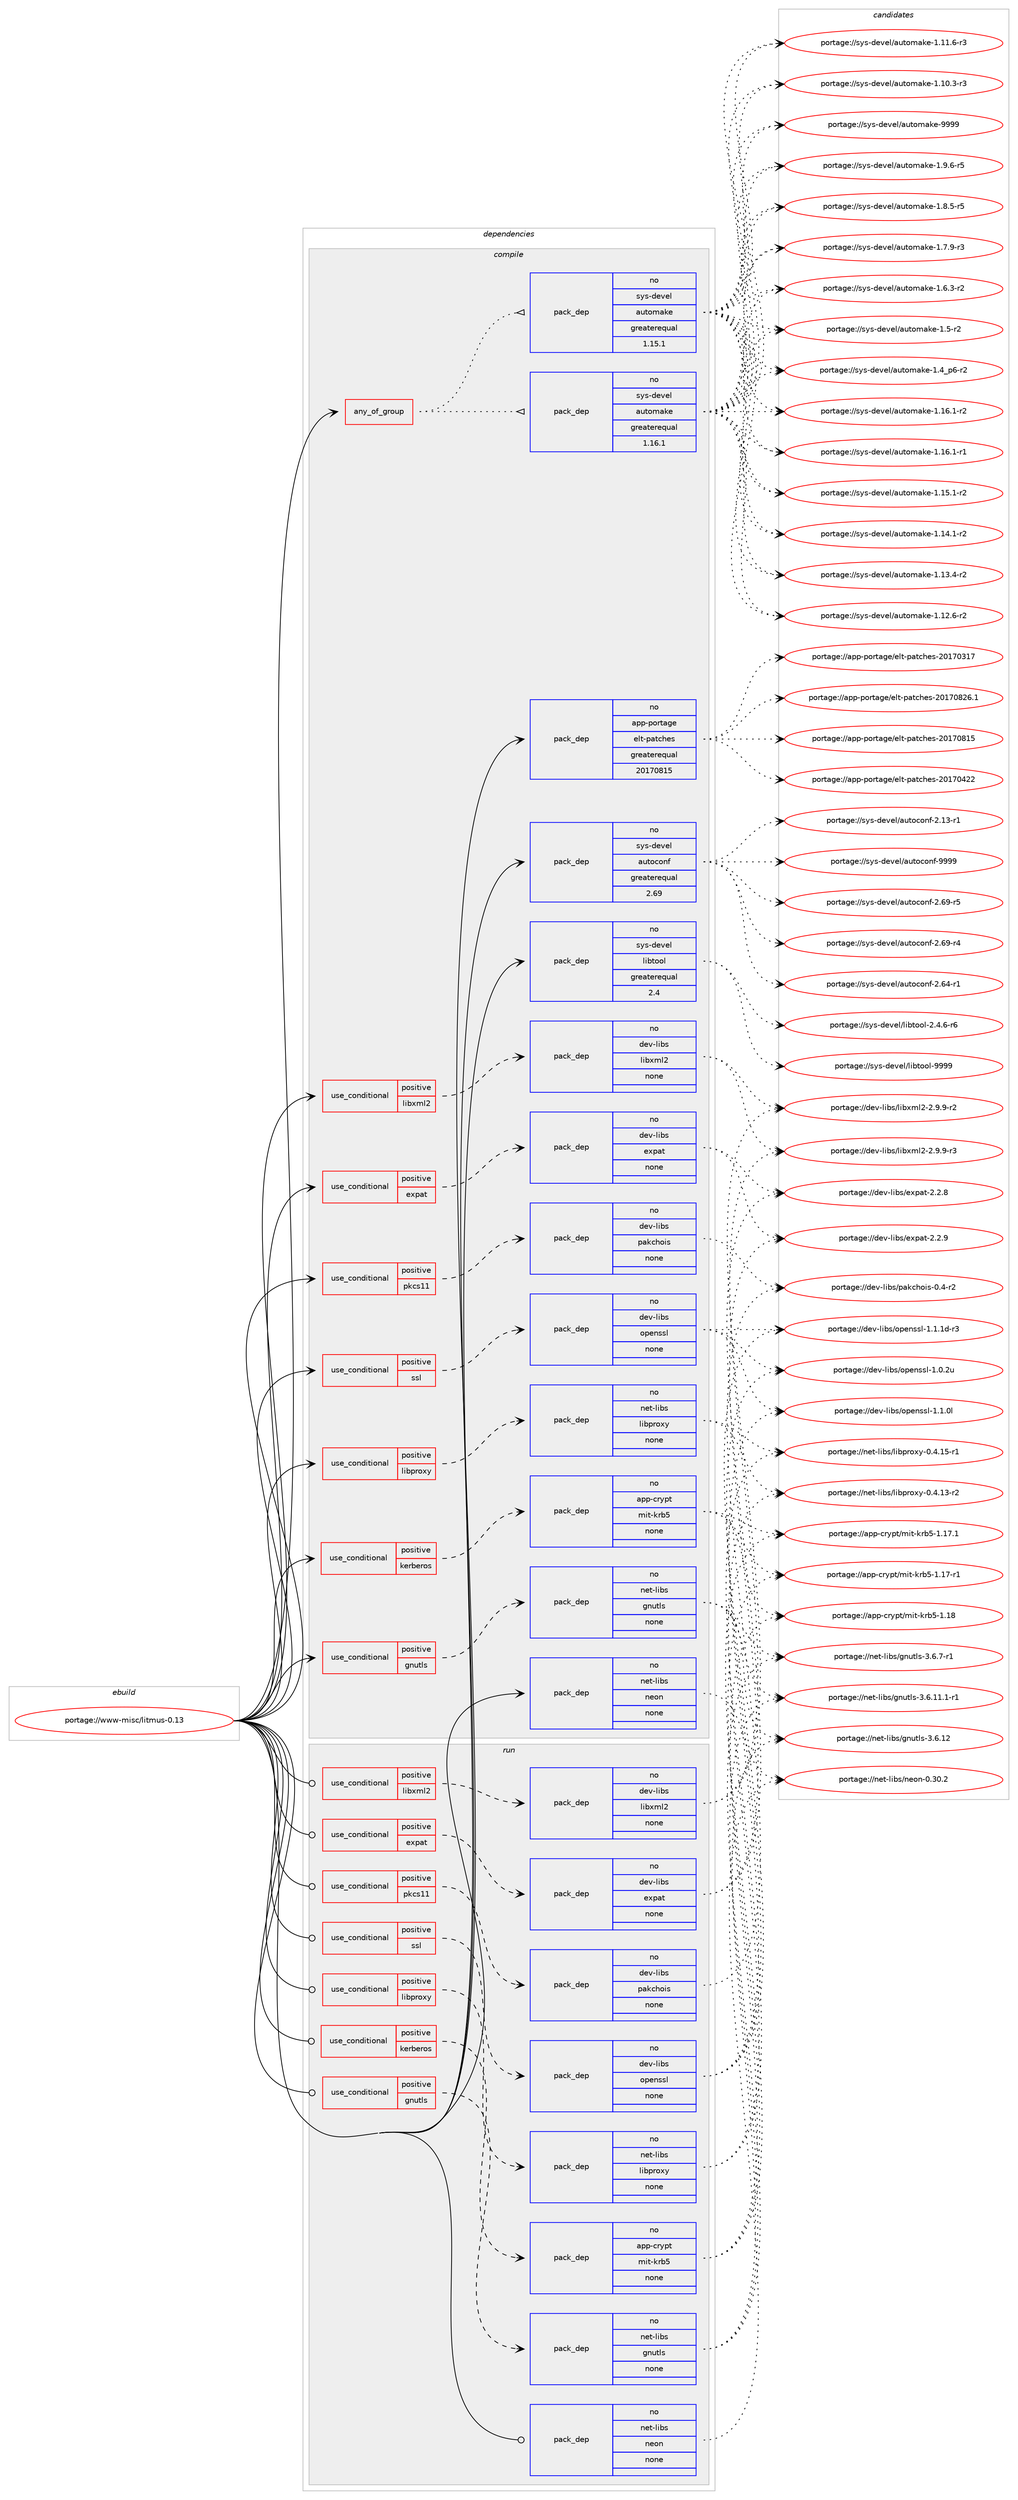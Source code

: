 digraph prolog {

# *************
# Graph options
# *************

newrank=true;
concentrate=true;
compound=true;
graph [rankdir=LR,fontname=Helvetica,fontsize=10,ranksep=1.5];#, ranksep=2.5, nodesep=0.2];
edge  [arrowhead=vee];
node  [fontname=Helvetica,fontsize=10];

# **********
# The ebuild
# **********

subgraph cluster_leftcol {
color=gray;
rank=same;
label=<<i>ebuild</i>>;
id [label="portage://www-misc/litmus-0.13", color=red, width=4, href="../www-misc/litmus-0.13.svg"];
}

# ****************
# The dependencies
# ****************

subgraph cluster_midcol {
color=gray;
label=<<i>dependencies</i>>;
subgraph cluster_compile {
fillcolor="#eeeeee";
style=filled;
label=<<i>compile</i>>;
subgraph any486 {
dependency27709 [label=<<TABLE BORDER="0" CELLBORDER="1" CELLSPACING="0" CELLPADDING="4"><TR><TD CELLPADDING="10">any_of_group</TD></TR></TABLE>>, shape=none, color=red];subgraph pack22550 {
dependency27710 [label=<<TABLE BORDER="0" CELLBORDER="1" CELLSPACING="0" CELLPADDING="4" WIDTH="220"><TR><TD ROWSPAN="6" CELLPADDING="30">pack_dep</TD></TR><TR><TD WIDTH="110">no</TD></TR><TR><TD>sys-devel</TD></TR><TR><TD>automake</TD></TR><TR><TD>greaterequal</TD></TR><TR><TD>1.16.1</TD></TR></TABLE>>, shape=none, color=blue];
}
dependency27709:e -> dependency27710:w [weight=20,style="dotted",arrowhead="oinv"];
subgraph pack22551 {
dependency27711 [label=<<TABLE BORDER="0" CELLBORDER="1" CELLSPACING="0" CELLPADDING="4" WIDTH="220"><TR><TD ROWSPAN="6" CELLPADDING="30">pack_dep</TD></TR><TR><TD WIDTH="110">no</TD></TR><TR><TD>sys-devel</TD></TR><TR><TD>automake</TD></TR><TR><TD>greaterequal</TD></TR><TR><TD>1.15.1</TD></TR></TABLE>>, shape=none, color=blue];
}
dependency27709:e -> dependency27711:w [weight=20,style="dotted",arrowhead="oinv"];
}
id:e -> dependency27709:w [weight=20,style="solid",arrowhead="vee"];
subgraph cond4650 {
dependency27712 [label=<<TABLE BORDER="0" CELLBORDER="1" CELLSPACING="0" CELLPADDING="4"><TR><TD ROWSPAN="3" CELLPADDING="10">use_conditional</TD></TR><TR><TD>positive</TD></TR><TR><TD>expat</TD></TR></TABLE>>, shape=none, color=red];
subgraph pack22552 {
dependency27713 [label=<<TABLE BORDER="0" CELLBORDER="1" CELLSPACING="0" CELLPADDING="4" WIDTH="220"><TR><TD ROWSPAN="6" CELLPADDING="30">pack_dep</TD></TR><TR><TD WIDTH="110">no</TD></TR><TR><TD>dev-libs</TD></TR><TR><TD>expat</TD></TR><TR><TD>none</TD></TR><TR><TD></TD></TR></TABLE>>, shape=none, color=blue];
}
dependency27712:e -> dependency27713:w [weight=20,style="dashed",arrowhead="vee"];
}
id:e -> dependency27712:w [weight=20,style="solid",arrowhead="vee"];
subgraph cond4651 {
dependency27714 [label=<<TABLE BORDER="0" CELLBORDER="1" CELLSPACING="0" CELLPADDING="4"><TR><TD ROWSPAN="3" CELLPADDING="10">use_conditional</TD></TR><TR><TD>positive</TD></TR><TR><TD>gnutls</TD></TR></TABLE>>, shape=none, color=red];
subgraph pack22553 {
dependency27715 [label=<<TABLE BORDER="0" CELLBORDER="1" CELLSPACING="0" CELLPADDING="4" WIDTH="220"><TR><TD ROWSPAN="6" CELLPADDING="30">pack_dep</TD></TR><TR><TD WIDTH="110">no</TD></TR><TR><TD>net-libs</TD></TR><TR><TD>gnutls</TD></TR><TR><TD>none</TD></TR><TR><TD></TD></TR></TABLE>>, shape=none, color=blue];
}
dependency27714:e -> dependency27715:w [weight=20,style="dashed",arrowhead="vee"];
}
id:e -> dependency27714:w [weight=20,style="solid",arrowhead="vee"];
subgraph cond4652 {
dependency27716 [label=<<TABLE BORDER="0" CELLBORDER="1" CELLSPACING="0" CELLPADDING="4"><TR><TD ROWSPAN="3" CELLPADDING="10">use_conditional</TD></TR><TR><TD>positive</TD></TR><TR><TD>kerberos</TD></TR></TABLE>>, shape=none, color=red];
subgraph pack22554 {
dependency27717 [label=<<TABLE BORDER="0" CELLBORDER="1" CELLSPACING="0" CELLPADDING="4" WIDTH="220"><TR><TD ROWSPAN="6" CELLPADDING="30">pack_dep</TD></TR><TR><TD WIDTH="110">no</TD></TR><TR><TD>app-crypt</TD></TR><TR><TD>mit-krb5</TD></TR><TR><TD>none</TD></TR><TR><TD></TD></TR></TABLE>>, shape=none, color=blue];
}
dependency27716:e -> dependency27717:w [weight=20,style="dashed",arrowhead="vee"];
}
id:e -> dependency27716:w [weight=20,style="solid",arrowhead="vee"];
subgraph cond4653 {
dependency27718 [label=<<TABLE BORDER="0" CELLBORDER="1" CELLSPACING="0" CELLPADDING="4"><TR><TD ROWSPAN="3" CELLPADDING="10">use_conditional</TD></TR><TR><TD>positive</TD></TR><TR><TD>libproxy</TD></TR></TABLE>>, shape=none, color=red];
subgraph pack22555 {
dependency27719 [label=<<TABLE BORDER="0" CELLBORDER="1" CELLSPACING="0" CELLPADDING="4" WIDTH="220"><TR><TD ROWSPAN="6" CELLPADDING="30">pack_dep</TD></TR><TR><TD WIDTH="110">no</TD></TR><TR><TD>net-libs</TD></TR><TR><TD>libproxy</TD></TR><TR><TD>none</TD></TR><TR><TD></TD></TR></TABLE>>, shape=none, color=blue];
}
dependency27718:e -> dependency27719:w [weight=20,style="dashed",arrowhead="vee"];
}
id:e -> dependency27718:w [weight=20,style="solid",arrowhead="vee"];
subgraph cond4654 {
dependency27720 [label=<<TABLE BORDER="0" CELLBORDER="1" CELLSPACING="0" CELLPADDING="4"><TR><TD ROWSPAN="3" CELLPADDING="10">use_conditional</TD></TR><TR><TD>positive</TD></TR><TR><TD>libxml2</TD></TR></TABLE>>, shape=none, color=red];
subgraph pack22556 {
dependency27721 [label=<<TABLE BORDER="0" CELLBORDER="1" CELLSPACING="0" CELLPADDING="4" WIDTH="220"><TR><TD ROWSPAN="6" CELLPADDING="30">pack_dep</TD></TR><TR><TD WIDTH="110">no</TD></TR><TR><TD>dev-libs</TD></TR><TR><TD>libxml2</TD></TR><TR><TD>none</TD></TR><TR><TD></TD></TR></TABLE>>, shape=none, color=blue];
}
dependency27720:e -> dependency27721:w [weight=20,style="dashed",arrowhead="vee"];
}
id:e -> dependency27720:w [weight=20,style="solid",arrowhead="vee"];
subgraph cond4655 {
dependency27722 [label=<<TABLE BORDER="0" CELLBORDER="1" CELLSPACING="0" CELLPADDING="4"><TR><TD ROWSPAN="3" CELLPADDING="10">use_conditional</TD></TR><TR><TD>positive</TD></TR><TR><TD>pkcs11</TD></TR></TABLE>>, shape=none, color=red];
subgraph pack22557 {
dependency27723 [label=<<TABLE BORDER="0" CELLBORDER="1" CELLSPACING="0" CELLPADDING="4" WIDTH="220"><TR><TD ROWSPAN="6" CELLPADDING="30">pack_dep</TD></TR><TR><TD WIDTH="110">no</TD></TR><TR><TD>dev-libs</TD></TR><TR><TD>pakchois</TD></TR><TR><TD>none</TD></TR><TR><TD></TD></TR></TABLE>>, shape=none, color=blue];
}
dependency27722:e -> dependency27723:w [weight=20,style="dashed",arrowhead="vee"];
}
id:e -> dependency27722:w [weight=20,style="solid",arrowhead="vee"];
subgraph cond4656 {
dependency27724 [label=<<TABLE BORDER="0" CELLBORDER="1" CELLSPACING="0" CELLPADDING="4"><TR><TD ROWSPAN="3" CELLPADDING="10">use_conditional</TD></TR><TR><TD>positive</TD></TR><TR><TD>ssl</TD></TR></TABLE>>, shape=none, color=red];
subgraph pack22558 {
dependency27725 [label=<<TABLE BORDER="0" CELLBORDER="1" CELLSPACING="0" CELLPADDING="4" WIDTH="220"><TR><TD ROWSPAN="6" CELLPADDING="30">pack_dep</TD></TR><TR><TD WIDTH="110">no</TD></TR><TR><TD>dev-libs</TD></TR><TR><TD>openssl</TD></TR><TR><TD>none</TD></TR><TR><TD></TD></TR></TABLE>>, shape=none, color=blue];
}
dependency27724:e -> dependency27725:w [weight=20,style="dashed",arrowhead="vee"];
}
id:e -> dependency27724:w [weight=20,style="solid",arrowhead="vee"];
subgraph pack22559 {
dependency27726 [label=<<TABLE BORDER="0" CELLBORDER="1" CELLSPACING="0" CELLPADDING="4" WIDTH="220"><TR><TD ROWSPAN="6" CELLPADDING="30">pack_dep</TD></TR><TR><TD WIDTH="110">no</TD></TR><TR><TD>app-portage</TD></TR><TR><TD>elt-patches</TD></TR><TR><TD>greaterequal</TD></TR><TR><TD>20170815</TD></TR></TABLE>>, shape=none, color=blue];
}
id:e -> dependency27726:w [weight=20,style="solid",arrowhead="vee"];
subgraph pack22560 {
dependency27727 [label=<<TABLE BORDER="0" CELLBORDER="1" CELLSPACING="0" CELLPADDING="4" WIDTH="220"><TR><TD ROWSPAN="6" CELLPADDING="30">pack_dep</TD></TR><TR><TD WIDTH="110">no</TD></TR><TR><TD>net-libs</TD></TR><TR><TD>neon</TD></TR><TR><TD>none</TD></TR><TR><TD></TD></TR></TABLE>>, shape=none, color=blue];
}
id:e -> dependency27727:w [weight=20,style="solid",arrowhead="vee"];
subgraph pack22561 {
dependency27728 [label=<<TABLE BORDER="0" CELLBORDER="1" CELLSPACING="0" CELLPADDING="4" WIDTH="220"><TR><TD ROWSPAN="6" CELLPADDING="30">pack_dep</TD></TR><TR><TD WIDTH="110">no</TD></TR><TR><TD>sys-devel</TD></TR><TR><TD>autoconf</TD></TR><TR><TD>greaterequal</TD></TR><TR><TD>2.69</TD></TR></TABLE>>, shape=none, color=blue];
}
id:e -> dependency27728:w [weight=20,style="solid",arrowhead="vee"];
subgraph pack22562 {
dependency27729 [label=<<TABLE BORDER="0" CELLBORDER="1" CELLSPACING="0" CELLPADDING="4" WIDTH="220"><TR><TD ROWSPAN="6" CELLPADDING="30">pack_dep</TD></TR><TR><TD WIDTH="110">no</TD></TR><TR><TD>sys-devel</TD></TR><TR><TD>libtool</TD></TR><TR><TD>greaterequal</TD></TR><TR><TD>2.4</TD></TR></TABLE>>, shape=none, color=blue];
}
id:e -> dependency27729:w [weight=20,style="solid",arrowhead="vee"];
}
subgraph cluster_compileandrun {
fillcolor="#eeeeee";
style=filled;
label=<<i>compile and run</i>>;
}
subgraph cluster_run {
fillcolor="#eeeeee";
style=filled;
label=<<i>run</i>>;
subgraph cond4657 {
dependency27730 [label=<<TABLE BORDER="0" CELLBORDER="1" CELLSPACING="0" CELLPADDING="4"><TR><TD ROWSPAN="3" CELLPADDING="10">use_conditional</TD></TR><TR><TD>positive</TD></TR><TR><TD>expat</TD></TR></TABLE>>, shape=none, color=red];
subgraph pack22563 {
dependency27731 [label=<<TABLE BORDER="0" CELLBORDER="1" CELLSPACING="0" CELLPADDING="4" WIDTH="220"><TR><TD ROWSPAN="6" CELLPADDING="30">pack_dep</TD></TR><TR><TD WIDTH="110">no</TD></TR><TR><TD>dev-libs</TD></TR><TR><TD>expat</TD></TR><TR><TD>none</TD></TR><TR><TD></TD></TR></TABLE>>, shape=none, color=blue];
}
dependency27730:e -> dependency27731:w [weight=20,style="dashed",arrowhead="vee"];
}
id:e -> dependency27730:w [weight=20,style="solid",arrowhead="odot"];
subgraph cond4658 {
dependency27732 [label=<<TABLE BORDER="0" CELLBORDER="1" CELLSPACING="0" CELLPADDING="4"><TR><TD ROWSPAN="3" CELLPADDING="10">use_conditional</TD></TR><TR><TD>positive</TD></TR><TR><TD>gnutls</TD></TR></TABLE>>, shape=none, color=red];
subgraph pack22564 {
dependency27733 [label=<<TABLE BORDER="0" CELLBORDER="1" CELLSPACING="0" CELLPADDING="4" WIDTH="220"><TR><TD ROWSPAN="6" CELLPADDING="30">pack_dep</TD></TR><TR><TD WIDTH="110">no</TD></TR><TR><TD>net-libs</TD></TR><TR><TD>gnutls</TD></TR><TR><TD>none</TD></TR><TR><TD></TD></TR></TABLE>>, shape=none, color=blue];
}
dependency27732:e -> dependency27733:w [weight=20,style="dashed",arrowhead="vee"];
}
id:e -> dependency27732:w [weight=20,style="solid",arrowhead="odot"];
subgraph cond4659 {
dependency27734 [label=<<TABLE BORDER="0" CELLBORDER="1" CELLSPACING="0" CELLPADDING="4"><TR><TD ROWSPAN="3" CELLPADDING="10">use_conditional</TD></TR><TR><TD>positive</TD></TR><TR><TD>kerberos</TD></TR></TABLE>>, shape=none, color=red];
subgraph pack22565 {
dependency27735 [label=<<TABLE BORDER="0" CELLBORDER="1" CELLSPACING="0" CELLPADDING="4" WIDTH="220"><TR><TD ROWSPAN="6" CELLPADDING="30">pack_dep</TD></TR><TR><TD WIDTH="110">no</TD></TR><TR><TD>app-crypt</TD></TR><TR><TD>mit-krb5</TD></TR><TR><TD>none</TD></TR><TR><TD></TD></TR></TABLE>>, shape=none, color=blue];
}
dependency27734:e -> dependency27735:w [weight=20,style="dashed",arrowhead="vee"];
}
id:e -> dependency27734:w [weight=20,style="solid",arrowhead="odot"];
subgraph cond4660 {
dependency27736 [label=<<TABLE BORDER="0" CELLBORDER="1" CELLSPACING="0" CELLPADDING="4"><TR><TD ROWSPAN="3" CELLPADDING="10">use_conditional</TD></TR><TR><TD>positive</TD></TR><TR><TD>libproxy</TD></TR></TABLE>>, shape=none, color=red];
subgraph pack22566 {
dependency27737 [label=<<TABLE BORDER="0" CELLBORDER="1" CELLSPACING="0" CELLPADDING="4" WIDTH="220"><TR><TD ROWSPAN="6" CELLPADDING="30">pack_dep</TD></TR><TR><TD WIDTH="110">no</TD></TR><TR><TD>net-libs</TD></TR><TR><TD>libproxy</TD></TR><TR><TD>none</TD></TR><TR><TD></TD></TR></TABLE>>, shape=none, color=blue];
}
dependency27736:e -> dependency27737:w [weight=20,style="dashed",arrowhead="vee"];
}
id:e -> dependency27736:w [weight=20,style="solid",arrowhead="odot"];
subgraph cond4661 {
dependency27738 [label=<<TABLE BORDER="0" CELLBORDER="1" CELLSPACING="0" CELLPADDING="4"><TR><TD ROWSPAN="3" CELLPADDING="10">use_conditional</TD></TR><TR><TD>positive</TD></TR><TR><TD>libxml2</TD></TR></TABLE>>, shape=none, color=red];
subgraph pack22567 {
dependency27739 [label=<<TABLE BORDER="0" CELLBORDER="1" CELLSPACING="0" CELLPADDING="4" WIDTH="220"><TR><TD ROWSPAN="6" CELLPADDING="30">pack_dep</TD></TR><TR><TD WIDTH="110">no</TD></TR><TR><TD>dev-libs</TD></TR><TR><TD>libxml2</TD></TR><TR><TD>none</TD></TR><TR><TD></TD></TR></TABLE>>, shape=none, color=blue];
}
dependency27738:e -> dependency27739:w [weight=20,style="dashed",arrowhead="vee"];
}
id:e -> dependency27738:w [weight=20,style="solid",arrowhead="odot"];
subgraph cond4662 {
dependency27740 [label=<<TABLE BORDER="0" CELLBORDER="1" CELLSPACING="0" CELLPADDING="4"><TR><TD ROWSPAN="3" CELLPADDING="10">use_conditional</TD></TR><TR><TD>positive</TD></TR><TR><TD>pkcs11</TD></TR></TABLE>>, shape=none, color=red];
subgraph pack22568 {
dependency27741 [label=<<TABLE BORDER="0" CELLBORDER="1" CELLSPACING="0" CELLPADDING="4" WIDTH="220"><TR><TD ROWSPAN="6" CELLPADDING="30">pack_dep</TD></TR><TR><TD WIDTH="110">no</TD></TR><TR><TD>dev-libs</TD></TR><TR><TD>pakchois</TD></TR><TR><TD>none</TD></TR><TR><TD></TD></TR></TABLE>>, shape=none, color=blue];
}
dependency27740:e -> dependency27741:w [weight=20,style="dashed",arrowhead="vee"];
}
id:e -> dependency27740:w [weight=20,style="solid",arrowhead="odot"];
subgraph cond4663 {
dependency27742 [label=<<TABLE BORDER="0" CELLBORDER="1" CELLSPACING="0" CELLPADDING="4"><TR><TD ROWSPAN="3" CELLPADDING="10">use_conditional</TD></TR><TR><TD>positive</TD></TR><TR><TD>ssl</TD></TR></TABLE>>, shape=none, color=red];
subgraph pack22569 {
dependency27743 [label=<<TABLE BORDER="0" CELLBORDER="1" CELLSPACING="0" CELLPADDING="4" WIDTH="220"><TR><TD ROWSPAN="6" CELLPADDING="30">pack_dep</TD></TR><TR><TD WIDTH="110">no</TD></TR><TR><TD>dev-libs</TD></TR><TR><TD>openssl</TD></TR><TR><TD>none</TD></TR><TR><TD></TD></TR></TABLE>>, shape=none, color=blue];
}
dependency27742:e -> dependency27743:w [weight=20,style="dashed",arrowhead="vee"];
}
id:e -> dependency27742:w [weight=20,style="solid",arrowhead="odot"];
subgraph pack22570 {
dependency27744 [label=<<TABLE BORDER="0" CELLBORDER="1" CELLSPACING="0" CELLPADDING="4" WIDTH="220"><TR><TD ROWSPAN="6" CELLPADDING="30">pack_dep</TD></TR><TR><TD WIDTH="110">no</TD></TR><TR><TD>net-libs</TD></TR><TR><TD>neon</TD></TR><TR><TD>none</TD></TR><TR><TD></TD></TR></TABLE>>, shape=none, color=blue];
}
id:e -> dependency27744:w [weight=20,style="solid",arrowhead="odot"];
}
}

# **************
# The candidates
# **************

subgraph cluster_choices {
rank=same;
color=gray;
label=<<i>candidates</i>>;

subgraph choice22550 {
color=black;
nodesep=1;
choice115121115451001011181011084797117116111109971071014557575757 [label="portage://sys-devel/automake-9999", color=red, width=4,href="../sys-devel/automake-9999.svg"];
choice115121115451001011181011084797117116111109971071014549465746544511453 [label="portage://sys-devel/automake-1.9.6-r5", color=red, width=4,href="../sys-devel/automake-1.9.6-r5.svg"];
choice115121115451001011181011084797117116111109971071014549465646534511453 [label="portage://sys-devel/automake-1.8.5-r5", color=red, width=4,href="../sys-devel/automake-1.8.5-r5.svg"];
choice115121115451001011181011084797117116111109971071014549465546574511451 [label="portage://sys-devel/automake-1.7.9-r3", color=red, width=4,href="../sys-devel/automake-1.7.9-r3.svg"];
choice115121115451001011181011084797117116111109971071014549465446514511450 [label="portage://sys-devel/automake-1.6.3-r2", color=red, width=4,href="../sys-devel/automake-1.6.3-r2.svg"];
choice11512111545100101118101108479711711611110997107101454946534511450 [label="portage://sys-devel/automake-1.5-r2", color=red, width=4,href="../sys-devel/automake-1.5-r2.svg"];
choice115121115451001011181011084797117116111109971071014549465295112544511450 [label="portage://sys-devel/automake-1.4_p6-r2", color=red, width=4,href="../sys-devel/automake-1.4_p6-r2.svg"];
choice11512111545100101118101108479711711611110997107101454946495446494511450 [label="portage://sys-devel/automake-1.16.1-r2", color=red, width=4,href="../sys-devel/automake-1.16.1-r2.svg"];
choice11512111545100101118101108479711711611110997107101454946495446494511449 [label="portage://sys-devel/automake-1.16.1-r1", color=red, width=4,href="../sys-devel/automake-1.16.1-r1.svg"];
choice11512111545100101118101108479711711611110997107101454946495346494511450 [label="portage://sys-devel/automake-1.15.1-r2", color=red, width=4,href="../sys-devel/automake-1.15.1-r2.svg"];
choice11512111545100101118101108479711711611110997107101454946495246494511450 [label="portage://sys-devel/automake-1.14.1-r2", color=red, width=4,href="../sys-devel/automake-1.14.1-r2.svg"];
choice11512111545100101118101108479711711611110997107101454946495146524511450 [label="portage://sys-devel/automake-1.13.4-r2", color=red, width=4,href="../sys-devel/automake-1.13.4-r2.svg"];
choice11512111545100101118101108479711711611110997107101454946495046544511450 [label="portage://sys-devel/automake-1.12.6-r2", color=red, width=4,href="../sys-devel/automake-1.12.6-r2.svg"];
choice11512111545100101118101108479711711611110997107101454946494946544511451 [label="portage://sys-devel/automake-1.11.6-r3", color=red, width=4,href="../sys-devel/automake-1.11.6-r3.svg"];
choice11512111545100101118101108479711711611110997107101454946494846514511451 [label="portage://sys-devel/automake-1.10.3-r3", color=red, width=4,href="../sys-devel/automake-1.10.3-r3.svg"];
dependency27710:e -> choice115121115451001011181011084797117116111109971071014557575757:w [style=dotted,weight="100"];
dependency27710:e -> choice115121115451001011181011084797117116111109971071014549465746544511453:w [style=dotted,weight="100"];
dependency27710:e -> choice115121115451001011181011084797117116111109971071014549465646534511453:w [style=dotted,weight="100"];
dependency27710:e -> choice115121115451001011181011084797117116111109971071014549465546574511451:w [style=dotted,weight="100"];
dependency27710:e -> choice115121115451001011181011084797117116111109971071014549465446514511450:w [style=dotted,weight="100"];
dependency27710:e -> choice11512111545100101118101108479711711611110997107101454946534511450:w [style=dotted,weight="100"];
dependency27710:e -> choice115121115451001011181011084797117116111109971071014549465295112544511450:w [style=dotted,weight="100"];
dependency27710:e -> choice11512111545100101118101108479711711611110997107101454946495446494511450:w [style=dotted,weight="100"];
dependency27710:e -> choice11512111545100101118101108479711711611110997107101454946495446494511449:w [style=dotted,weight="100"];
dependency27710:e -> choice11512111545100101118101108479711711611110997107101454946495346494511450:w [style=dotted,weight="100"];
dependency27710:e -> choice11512111545100101118101108479711711611110997107101454946495246494511450:w [style=dotted,weight="100"];
dependency27710:e -> choice11512111545100101118101108479711711611110997107101454946495146524511450:w [style=dotted,weight="100"];
dependency27710:e -> choice11512111545100101118101108479711711611110997107101454946495046544511450:w [style=dotted,weight="100"];
dependency27710:e -> choice11512111545100101118101108479711711611110997107101454946494946544511451:w [style=dotted,weight="100"];
dependency27710:e -> choice11512111545100101118101108479711711611110997107101454946494846514511451:w [style=dotted,weight="100"];
}
subgraph choice22551 {
color=black;
nodesep=1;
choice115121115451001011181011084797117116111109971071014557575757 [label="portage://sys-devel/automake-9999", color=red, width=4,href="../sys-devel/automake-9999.svg"];
choice115121115451001011181011084797117116111109971071014549465746544511453 [label="portage://sys-devel/automake-1.9.6-r5", color=red, width=4,href="../sys-devel/automake-1.9.6-r5.svg"];
choice115121115451001011181011084797117116111109971071014549465646534511453 [label="portage://sys-devel/automake-1.8.5-r5", color=red, width=4,href="../sys-devel/automake-1.8.5-r5.svg"];
choice115121115451001011181011084797117116111109971071014549465546574511451 [label="portage://sys-devel/automake-1.7.9-r3", color=red, width=4,href="../sys-devel/automake-1.7.9-r3.svg"];
choice115121115451001011181011084797117116111109971071014549465446514511450 [label="portage://sys-devel/automake-1.6.3-r2", color=red, width=4,href="../sys-devel/automake-1.6.3-r2.svg"];
choice11512111545100101118101108479711711611110997107101454946534511450 [label="portage://sys-devel/automake-1.5-r2", color=red, width=4,href="../sys-devel/automake-1.5-r2.svg"];
choice115121115451001011181011084797117116111109971071014549465295112544511450 [label="portage://sys-devel/automake-1.4_p6-r2", color=red, width=4,href="../sys-devel/automake-1.4_p6-r2.svg"];
choice11512111545100101118101108479711711611110997107101454946495446494511450 [label="portage://sys-devel/automake-1.16.1-r2", color=red, width=4,href="../sys-devel/automake-1.16.1-r2.svg"];
choice11512111545100101118101108479711711611110997107101454946495446494511449 [label="portage://sys-devel/automake-1.16.1-r1", color=red, width=4,href="../sys-devel/automake-1.16.1-r1.svg"];
choice11512111545100101118101108479711711611110997107101454946495346494511450 [label="portage://sys-devel/automake-1.15.1-r2", color=red, width=4,href="../sys-devel/automake-1.15.1-r2.svg"];
choice11512111545100101118101108479711711611110997107101454946495246494511450 [label="portage://sys-devel/automake-1.14.1-r2", color=red, width=4,href="../sys-devel/automake-1.14.1-r2.svg"];
choice11512111545100101118101108479711711611110997107101454946495146524511450 [label="portage://sys-devel/automake-1.13.4-r2", color=red, width=4,href="../sys-devel/automake-1.13.4-r2.svg"];
choice11512111545100101118101108479711711611110997107101454946495046544511450 [label="portage://sys-devel/automake-1.12.6-r2", color=red, width=4,href="../sys-devel/automake-1.12.6-r2.svg"];
choice11512111545100101118101108479711711611110997107101454946494946544511451 [label="portage://sys-devel/automake-1.11.6-r3", color=red, width=4,href="../sys-devel/automake-1.11.6-r3.svg"];
choice11512111545100101118101108479711711611110997107101454946494846514511451 [label="portage://sys-devel/automake-1.10.3-r3", color=red, width=4,href="../sys-devel/automake-1.10.3-r3.svg"];
dependency27711:e -> choice115121115451001011181011084797117116111109971071014557575757:w [style=dotted,weight="100"];
dependency27711:e -> choice115121115451001011181011084797117116111109971071014549465746544511453:w [style=dotted,weight="100"];
dependency27711:e -> choice115121115451001011181011084797117116111109971071014549465646534511453:w [style=dotted,weight="100"];
dependency27711:e -> choice115121115451001011181011084797117116111109971071014549465546574511451:w [style=dotted,weight="100"];
dependency27711:e -> choice115121115451001011181011084797117116111109971071014549465446514511450:w [style=dotted,weight="100"];
dependency27711:e -> choice11512111545100101118101108479711711611110997107101454946534511450:w [style=dotted,weight="100"];
dependency27711:e -> choice115121115451001011181011084797117116111109971071014549465295112544511450:w [style=dotted,weight="100"];
dependency27711:e -> choice11512111545100101118101108479711711611110997107101454946495446494511450:w [style=dotted,weight="100"];
dependency27711:e -> choice11512111545100101118101108479711711611110997107101454946495446494511449:w [style=dotted,weight="100"];
dependency27711:e -> choice11512111545100101118101108479711711611110997107101454946495346494511450:w [style=dotted,weight="100"];
dependency27711:e -> choice11512111545100101118101108479711711611110997107101454946495246494511450:w [style=dotted,weight="100"];
dependency27711:e -> choice11512111545100101118101108479711711611110997107101454946495146524511450:w [style=dotted,weight="100"];
dependency27711:e -> choice11512111545100101118101108479711711611110997107101454946495046544511450:w [style=dotted,weight="100"];
dependency27711:e -> choice11512111545100101118101108479711711611110997107101454946494946544511451:w [style=dotted,weight="100"];
dependency27711:e -> choice11512111545100101118101108479711711611110997107101454946494846514511451:w [style=dotted,weight="100"];
}
subgraph choice22552 {
color=black;
nodesep=1;
choice10010111845108105981154710112011297116455046504657 [label="portage://dev-libs/expat-2.2.9", color=red, width=4,href="../dev-libs/expat-2.2.9.svg"];
choice10010111845108105981154710112011297116455046504656 [label="portage://dev-libs/expat-2.2.8", color=red, width=4,href="../dev-libs/expat-2.2.8.svg"];
dependency27713:e -> choice10010111845108105981154710112011297116455046504657:w [style=dotted,weight="100"];
dependency27713:e -> choice10010111845108105981154710112011297116455046504656:w [style=dotted,weight="100"];
}
subgraph choice22553 {
color=black;
nodesep=1;
choice1101011164510810598115471031101171161081154551465446554511449 [label="portage://net-libs/gnutls-3.6.7-r1", color=red, width=4,href="../net-libs/gnutls-3.6.7-r1.svg"];
choice11010111645108105981154710311011711610811545514654464950 [label="portage://net-libs/gnutls-3.6.12", color=red, width=4,href="../net-libs/gnutls-3.6.12.svg"];
choice1101011164510810598115471031101171161081154551465446494946494511449 [label="portage://net-libs/gnutls-3.6.11.1-r1", color=red, width=4,href="../net-libs/gnutls-3.6.11.1-r1.svg"];
dependency27715:e -> choice1101011164510810598115471031101171161081154551465446554511449:w [style=dotted,weight="100"];
dependency27715:e -> choice11010111645108105981154710311011711610811545514654464950:w [style=dotted,weight="100"];
dependency27715:e -> choice1101011164510810598115471031101171161081154551465446494946494511449:w [style=dotted,weight="100"];
}
subgraph choice22554 {
color=black;
nodesep=1;
choice971121124599114121112116471091051164510711498534549464956 [label="portage://app-crypt/mit-krb5-1.18", color=red, width=4,href="../app-crypt/mit-krb5-1.18.svg"];
choice9711211245991141211121164710910511645107114985345494649554649 [label="portage://app-crypt/mit-krb5-1.17.1", color=red, width=4,href="../app-crypt/mit-krb5-1.17.1.svg"];
choice9711211245991141211121164710910511645107114985345494649554511449 [label="portage://app-crypt/mit-krb5-1.17-r1", color=red, width=4,href="../app-crypt/mit-krb5-1.17-r1.svg"];
dependency27717:e -> choice971121124599114121112116471091051164510711498534549464956:w [style=dotted,weight="100"];
dependency27717:e -> choice9711211245991141211121164710910511645107114985345494649554649:w [style=dotted,weight="100"];
dependency27717:e -> choice9711211245991141211121164710910511645107114985345494649554511449:w [style=dotted,weight="100"];
}
subgraph choice22555 {
color=black;
nodesep=1;
choice11010111645108105981154710810598112114111120121454846524649534511449 [label="portage://net-libs/libproxy-0.4.15-r1", color=red, width=4,href="../net-libs/libproxy-0.4.15-r1.svg"];
choice11010111645108105981154710810598112114111120121454846524649514511450 [label="portage://net-libs/libproxy-0.4.13-r2", color=red, width=4,href="../net-libs/libproxy-0.4.13-r2.svg"];
dependency27719:e -> choice11010111645108105981154710810598112114111120121454846524649534511449:w [style=dotted,weight="100"];
dependency27719:e -> choice11010111645108105981154710810598112114111120121454846524649514511450:w [style=dotted,weight="100"];
}
subgraph choice22556 {
color=black;
nodesep=1;
choice10010111845108105981154710810598120109108504550465746574511451 [label="portage://dev-libs/libxml2-2.9.9-r3", color=red, width=4,href="../dev-libs/libxml2-2.9.9-r3.svg"];
choice10010111845108105981154710810598120109108504550465746574511450 [label="portage://dev-libs/libxml2-2.9.9-r2", color=red, width=4,href="../dev-libs/libxml2-2.9.9-r2.svg"];
dependency27721:e -> choice10010111845108105981154710810598120109108504550465746574511451:w [style=dotted,weight="100"];
dependency27721:e -> choice10010111845108105981154710810598120109108504550465746574511450:w [style=dotted,weight="100"];
}
subgraph choice22557 {
color=black;
nodesep=1;
choice1001011184510810598115471129710799104111105115454846524511450 [label="portage://dev-libs/pakchois-0.4-r2", color=red, width=4,href="../dev-libs/pakchois-0.4-r2.svg"];
dependency27723:e -> choice1001011184510810598115471129710799104111105115454846524511450:w [style=dotted,weight="100"];
}
subgraph choice22558 {
color=black;
nodesep=1;
choice1001011184510810598115471111121011101151151084549464946491004511451 [label="portage://dev-libs/openssl-1.1.1d-r3", color=red, width=4,href="../dev-libs/openssl-1.1.1d-r3.svg"];
choice100101118451081059811547111112101110115115108454946494648108 [label="portage://dev-libs/openssl-1.1.0l", color=red, width=4,href="../dev-libs/openssl-1.1.0l.svg"];
choice100101118451081059811547111112101110115115108454946484650117 [label="portage://dev-libs/openssl-1.0.2u", color=red, width=4,href="../dev-libs/openssl-1.0.2u.svg"];
dependency27725:e -> choice1001011184510810598115471111121011101151151084549464946491004511451:w [style=dotted,weight="100"];
dependency27725:e -> choice100101118451081059811547111112101110115115108454946494648108:w [style=dotted,weight="100"];
dependency27725:e -> choice100101118451081059811547111112101110115115108454946484650117:w [style=dotted,weight="100"];
}
subgraph choice22559 {
color=black;
nodesep=1;
choice971121124511211111411697103101471011081164511297116991041011154550484955485650544649 [label="portage://app-portage/elt-patches-20170826.1", color=red, width=4,href="../app-portage/elt-patches-20170826.1.svg"];
choice97112112451121111141169710310147101108116451129711699104101115455048495548564953 [label="portage://app-portage/elt-patches-20170815", color=red, width=4,href="../app-portage/elt-patches-20170815.svg"];
choice97112112451121111141169710310147101108116451129711699104101115455048495548525050 [label="portage://app-portage/elt-patches-20170422", color=red, width=4,href="../app-portage/elt-patches-20170422.svg"];
choice97112112451121111141169710310147101108116451129711699104101115455048495548514955 [label="portage://app-portage/elt-patches-20170317", color=red, width=4,href="../app-portage/elt-patches-20170317.svg"];
dependency27726:e -> choice971121124511211111411697103101471011081164511297116991041011154550484955485650544649:w [style=dotted,weight="100"];
dependency27726:e -> choice97112112451121111141169710310147101108116451129711699104101115455048495548564953:w [style=dotted,weight="100"];
dependency27726:e -> choice97112112451121111141169710310147101108116451129711699104101115455048495548525050:w [style=dotted,weight="100"];
dependency27726:e -> choice97112112451121111141169710310147101108116451129711699104101115455048495548514955:w [style=dotted,weight="100"];
}
subgraph choice22560 {
color=black;
nodesep=1;
choice11010111645108105981154711010111111045484651484650 [label="portage://net-libs/neon-0.30.2", color=red, width=4,href="../net-libs/neon-0.30.2.svg"];
dependency27727:e -> choice11010111645108105981154711010111111045484651484650:w [style=dotted,weight="100"];
}
subgraph choice22561 {
color=black;
nodesep=1;
choice115121115451001011181011084797117116111991111101024557575757 [label="portage://sys-devel/autoconf-9999", color=red, width=4,href="../sys-devel/autoconf-9999.svg"];
choice1151211154510010111810110847971171161119911111010245504654574511453 [label="portage://sys-devel/autoconf-2.69-r5", color=red, width=4,href="../sys-devel/autoconf-2.69-r5.svg"];
choice1151211154510010111810110847971171161119911111010245504654574511452 [label="portage://sys-devel/autoconf-2.69-r4", color=red, width=4,href="../sys-devel/autoconf-2.69-r4.svg"];
choice1151211154510010111810110847971171161119911111010245504654524511449 [label="portage://sys-devel/autoconf-2.64-r1", color=red, width=4,href="../sys-devel/autoconf-2.64-r1.svg"];
choice1151211154510010111810110847971171161119911111010245504649514511449 [label="portage://sys-devel/autoconf-2.13-r1", color=red, width=4,href="../sys-devel/autoconf-2.13-r1.svg"];
dependency27728:e -> choice115121115451001011181011084797117116111991111101024557575757:w [style=dotted,weight="100"];
dependency27728:e -> choice1151211154510010111810110847971171161119911111010245504654574511453:w [style=dotted,weight="100"];
dependency27728:e -> choice1151211154510010111810110847971171161119911111010245504654574511452:w [style=dotted,weight="100"];
dependency27728:e -> choice1151211154510010111810110847971171161119911111010245504654524511449:w [style=dotted,weight="100"];
dependency27728:e -> choice1151211154510010111810110847971171161119911111010245504649514511449:w [style=dotted,weight="100"];
}
subgraph choice22562 {
color=black;
nodesep=1;
choice1151211154510010111810110847108105981161111111084557575757 [label="portage://sys-devel/libtool-9999", color=red, width=4,href="../sys-devel/libtool-9999.svg"];
choice1151211154510010111810110847108105981161111111084550465246544511454 [label="portage://sys-devel/libtool-2.4.6-r6", color=red, width=4,href="../sys-devel/libtool-2.4.6-r6.svg"];
dependency27729:e -> choice1151211154510010111810110847108105981161111111084557575757:w [style=dotted,weight="100"];
dependency27729:e -> choice1151211154510010111810110847108105981161111111084550465246544511454:w [style=dotted,weight="100"];
}
subgraph choice22563 {
color=black;
nodesep=1;
choice10010111845108105981154710112011297116455046504657 [label="portage://dev-libs/expat-2.2.9", color=red, width=4,href="../dev-libs/expat-2.2.9.svg"];
choice10010111845108105981154710112011297116455046504656 [label="portage://dev-libs/expat-2.2.8", color=red, width=4,href="../dev-libs/expat-2.2.8.svg"];
dependency27731:e -> choice10010111845108105981154710112011297116455046504657:w [style=dotted,weight="100"];
dependency27731:e -> choice10010111845108105981154710112011297116455046504656:w [style=dotted,weight="100"];
}
subgraph choice22564 {
color=black;
nodesep=1;
choice1101011164510810598115471031101171161081154551465446554511449 [label="portage://net-libs/gnutls-3.6.7-r1", color=red, width=4,href="../net-libs/gnutls-3.6.7-r1.svg"];
choice11010111645108105981154710311011711610811545514654464950 [label="portage://net-libs/gnutls-3.6.12", color=red, width=4,href="../net-libs/gnutls-3.6.12.svg"];
choice1101011164510810598115471031101171161081154551465446494946494511449 [label="portage://net-libs/gnutls-3.6.11.1-r1", color=red, width=4,href="../net-libs/gnutls-3.6.11.1-r1.svg"];
dependency27733:e -> choice1101011164510810598115471031101171161081154551465446554511449:w [style=dotted,weight="100"];
dependency27733:e -> choice11010111645108105981154710311011711610811545514654464950:w [style=dotted,weight="100"];
dependency27733:e -> choice1101011164510810598115471031101171161081154551465446494946494511449:w [style=dotted,weight="100"];
}
subgraph choice22565 {
color=black;
nodesep=1;
choice971121124599114121112116471091051164510711498534549464956 [label="portage://app-crypt/mit-krb5-1.18", color=red, width=4,href="../app-crypt/mit-krb5-1.18.svg"];
choice9711211245991141211121164710910511645107114985345494649554649 [label="portage://app-crypt/mit-krb5-1.17.1", color=red, width=4,href="../app-crypt/mit-krb5-1.17.1.svg"];
choice9711211245991141211121164710910511645107114985345494649554511449 [label="portage://app-crypt/mit-krb5-1.17-r1", color=red, width=4,href="../app-crypt/mit-krb5-1.17-r1.svg"];
dependency27735:e -> choice971121124599114121112116471091051164510711498534549464956:w [style=dotted,weight="100"];
dependency27735:e -> choice9711211245991141211121164710910511645107114985345494649554649:w [style=dotted,weight="100"];
dependency27735:e -> choice9711211245991141211121164710910511645107114985345494649554511449:w [style=dotted,weight="100"];
}
subgraph choice22566 {
color=black;
nodesep=1;
choice11010111645108105981154710810598112114111120121454846524649534511449 [label="portage://net-libs/libproxy-0.4.15-r1", color=red, width=4,href="../net-libs/libproxy-0.4.15-r1.svg"];
choice11010111645108105981154710810598112114111120121454846524649514511450 [label="portage://net-libs/libproxy-0.4.13-r2", color=red, width=4,href="../net-libs/libproxy-0.4.13-r2.svg"];
dependency27737:e -> choice11010111645108105981154710810598112114111120121454846524649534511449:w [style=dotted,weight="100"];
dependency27737:e -> choice11010111645108105981154710810598112114111120121454846524649514511450:w [style=dotted,weight="100"];
}
subgraph choice22567 {
color=black;
nodesep=1;
choice10010111845108105981154710810598120109108504550465746574511451 [label="portage://dev-libs/libxml2-2.9.9-r3", color=red, width=4,href="../dev-libs/libxml2-2.9.9-r3.svg"];
choice10010111845108105981154710810598120109108504550465746574511450 [label="portage://dev-libs/libxml2-2.9.9-r2", color=red, width=4,href="../dev-libs/libxml2-2.9.9-r2.svg"];
dependency27739:e -> choice10010111845108105981154710810598120109108504550465746574511451:w [style=dotted,weight="100"];
dependency27739:e -> choice10010111845108105981154710810598120109108504550465746574511450:w [style=dotted,weight="100"];
}
subgraph choice22568 {
color=black;
nodesep=1;
choice1001011184510810598115471129710799104111105115454846524511450 [label="portage://dev-libs/pakchois-0.4-r2", color=red, width=4,href="../dev-libs/pakchois-0.4-r2.svg"];
dependency27741:e -> choice1001011184510810598115471129710799104111105115454846524511450:w [style=dotted,weight="100"];
}
subgraph choice22569 {
color=black;
nodesep=1;
choice1001011184510810598115471111121011101151151084549464946491004511451 [label="portage://dev-libs/openssl-1.1.1d-r3", color=red, width=4,href="../dev-libs/openssl-1.1.1d-r3.svg"];
choice100101118451081059811547111112101110115115108454946494648108 [label="portage://dev-libs/openssl-1.1.0l", color=red, width=4,href="../dev-libs/openssl-1.1.0l.svg"];
choice100101118451081059811547111112101110115115108454946484650117 [label="portage://dev-libs/openssl-1.0.2u", color=red, width=4,href="../dev-libs/openssl-1.0.2u.svg"];
dependency27743:e -> choice1001011184510810598115471111121011101151151084549464946491004511451:w [style=dotted,weight="100"];
dependency27743:e -> choice100101118451081059811547111112101110115115108454946494648108:w [style=dotted,weight="100"];
dependency27743:e -> choice100101118451081059811547111112101110115115108454946484650117:w [style=dotted,weight="100"];
}
subgraph choice22570 {
color=black;
nodesep=1;
choice11010111645108105981154711010111111045484651484650 [label="portage://net-libs/neon-0.30.2", color=red, width=4,href="../net-libs/neon-0.30.2.svg"];
dependency27744:e -> choice11010111645108105981154711010111111045484651484650:w [style=dotted,weight="100"];
}
}

}
